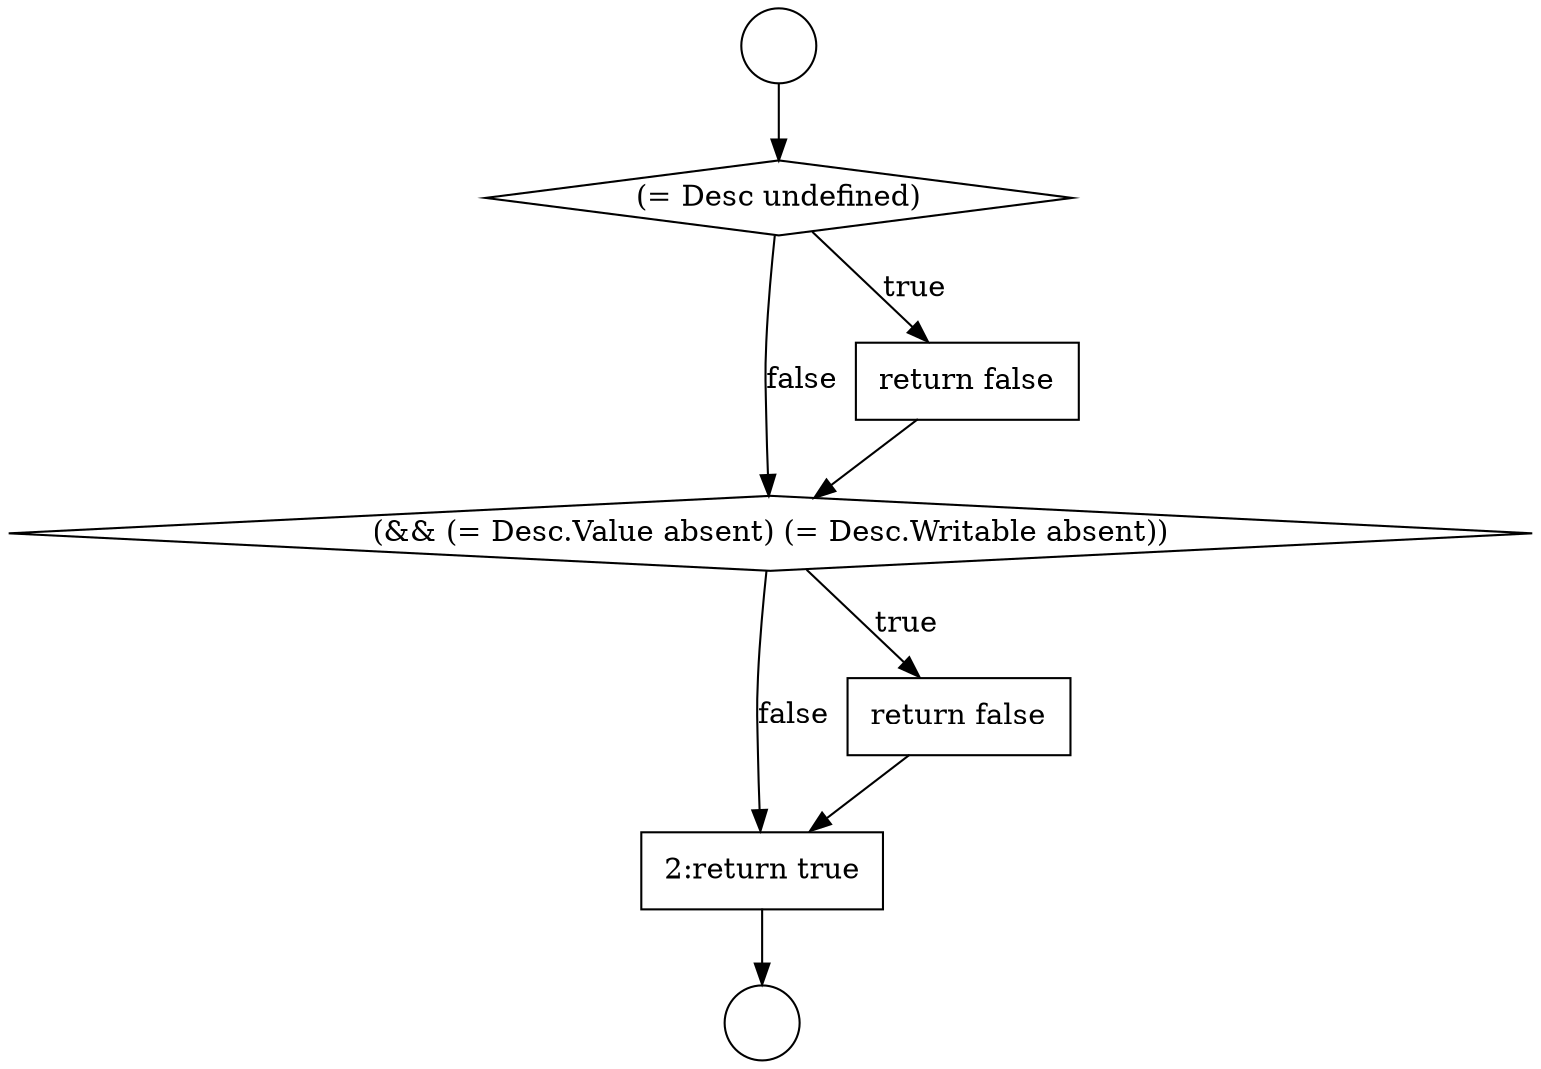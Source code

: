 digraph {
  node372 [shape=none, margin=0, label=<<font color="black">
    <table border="0" cellborder="1" cellspacing="0" cellpadding="10">
      <tr><td align="left">2:return true</td></tr>
    </table>
  </font>> color="black" fillcolor="white" style=filled]
  node366 [shape=circle label=" " color="black" fillcolor="white" style=filled]
  node371 [shape=none, margin=0, label=<<font color="black">
    <table border="0" cellborder="1" cellspacing="0" cellpadding="10">
      <tr><td align="left">return false</td></tr>
    </table>
  </font>> color="black" fillcolor="white" style=filled]
  node367 [shape=circle label=" " color="black" fillcolor="white" style=filled]
  node370 [shape=diamond, label=<<font color="black">(&amp;&amp; (= Desc.Value absent) (= Desc.Writable absent))</font>> color="black" fillcolor="white" style=filled]
  node368 [shape=diamond, label=<<font color="black">(= Desc undefined)</font>> color="black" fillcolor="white" style=filled]
  node369 [shape=none, margin=0, label=<<font color="black">
    <table border="0" cellborder="1" cellspacing="0" cellpadding="10">
      <tr><td align="left">return false</td></tr>
    </table>
  </font>> color="black" fillcolor="white" style=filled]
  node370 -> node371 [label=<<font color="black">true</font>> color="black"]
  node370 -> node372 [label=<<font color="black">false</font>> color="black"]
  node371 -> node372 [ color="black"]
  node368 -> node369 [label=<<font color="black">true</font>> color="black"]
  node368 -> node370 [label=<<font color="black">false</font>> color="black"]
  node372 -> node367 [ color="black"]
  node369 -> node370 [ color="black"]
  node366 -> node368 [ color="black"]
}
